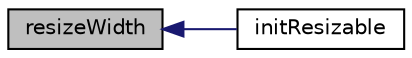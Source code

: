 digraph "resizeWidth"
{
  edge [fontname="Helvetica",fontsize="10",labelfontname="Helvetica",labelfontsize="10"];
  node [fontname="Helvetica",fontsize="10",shape=record];
  rankdir="LR";
  Node1 [label="resizeWidth",height=0.2,width=0.4,color="black", fillcolor="grey75", style="filled", fontcolor="black"];
  Node1 -> Node2 [dir="back",color="midnightblue",fontsize="10",style="solid"];
  Node2 [label="initResizable",height=0.2,width=0.4,color="black", fillcolor="white", style="filled",URL="$resize_8js.html#a4d56aa7aa73d0ddf385565075fdfe271"];
}
